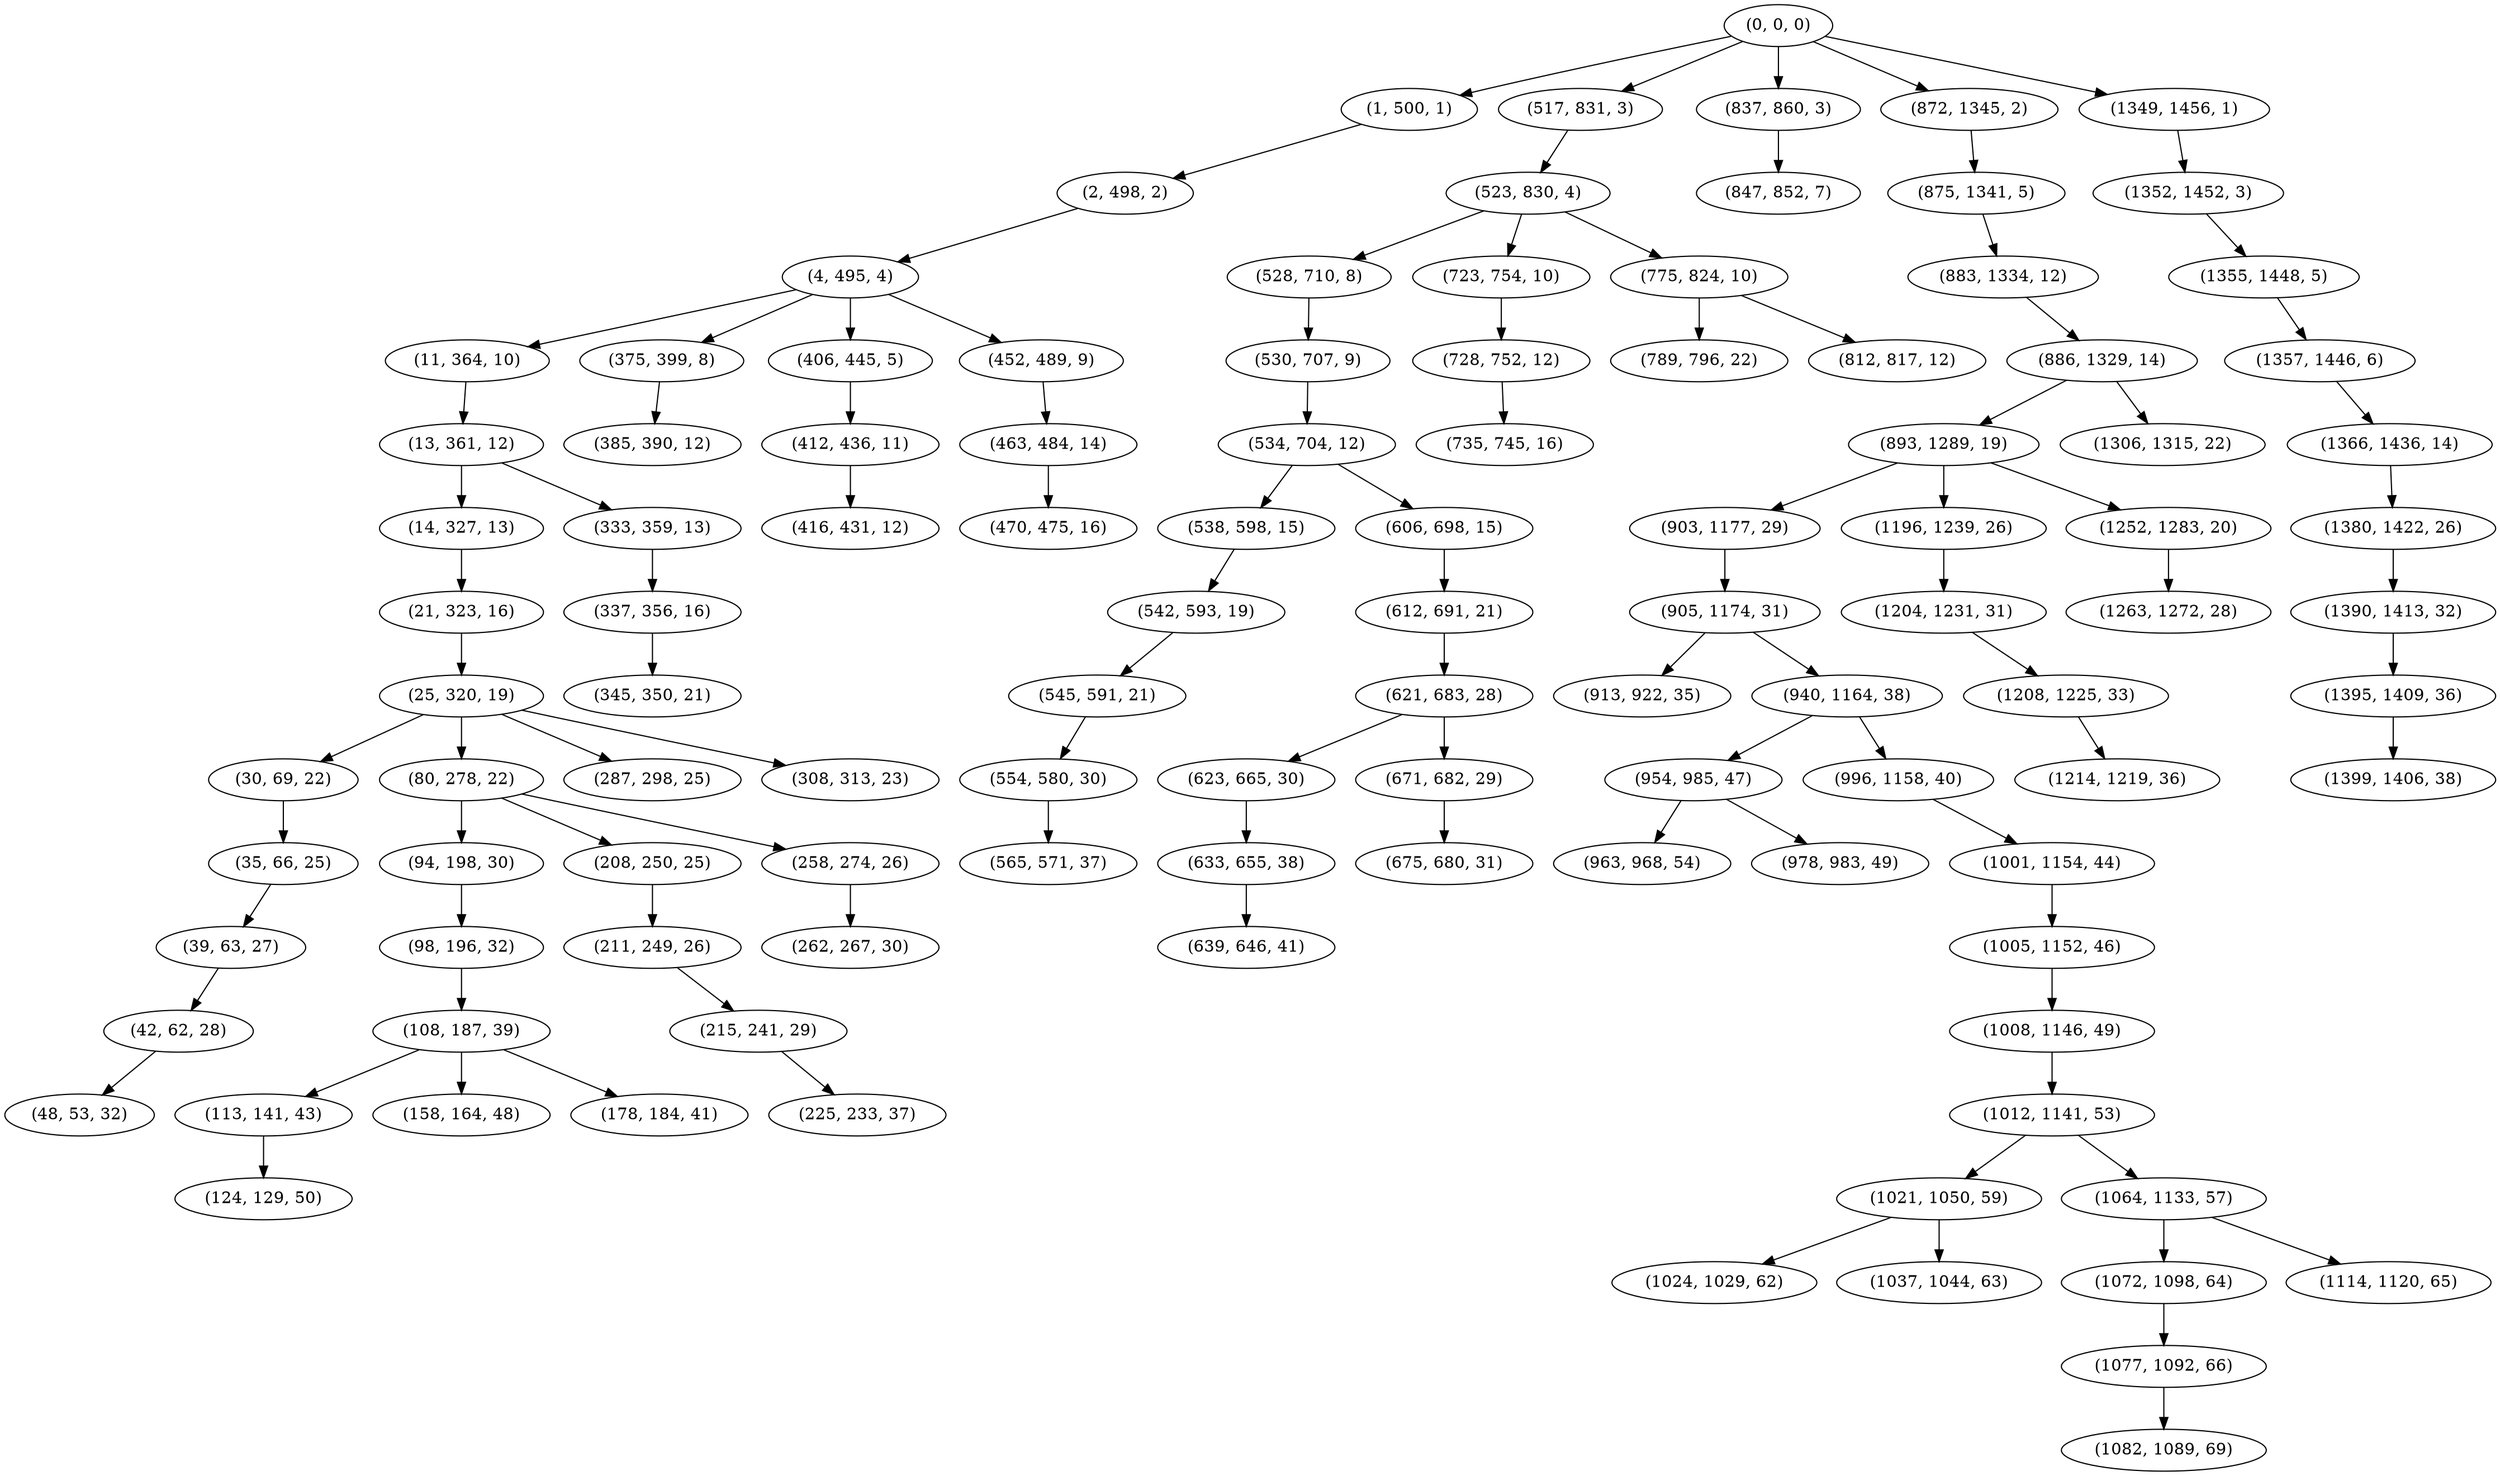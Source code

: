 digraph tree {
    "(0, 0, 0)";
    "(1, 500, 1)";
    "(2, 498, 2)";
    "(4, 495, 4)";
    "(11, 364, 10)";
    "(13, 361, 12)";
    "(14, 327, 13)";
    "(21, 323, 16)";
    "(25, 320, 19)";
    "(30, 69, 22)";
    "(35, 66, 25)";
    "(39, 63, 27)";
    "(42, 62, 28)";
    "(48, 53, 32)";
    "(80, 278, 22)";
    "(94, 198, 30)";
    "(98, 196, 32)";
    "(108, 187, 39)";
    "(113, 141, 43)";
    "(124, 129, 50)";
    "(158, 164, 48)";
    "(178, 184, 41)";
    "(208, 250, 25)";
    "(211, 249, 26)";
    "(215, 241, 29)";
    "(225, 233, 37)";
    "(258, 274, 26)";
    "(262, 267, 30)";
    "(287, 298, 25)";
    "(308, 313, 23)";
    "(333, 359, 13)";
    "(337, 356, 16)";
    "(345, 350, 21)";
    "(375, 399, 8)";
    "(385, 390, 12)";
    "(406, 445, 5)";
    "(412, 436, 11)";
    "(416, 431, 12)";
    "(452, 489, 9)";
    "(463, 484, 14)";
    "(470, 475, 16)";
    "(517, 831, 3)";
    "(523, 830, 4)";
    "(528, 710, 8)";
    "(530, 707, 9)";
    "(534, 704, 12)";
    "(538, 598, 15)";
    "(542, 593, 19)";
    "(545, 591, 21)";
    "(554, 580, 30)";
    "(565, 571, 37)";
    "(606, 698, 15)";
    "(612, 691, 21)";
    "(621, 683, 28)";
    "(623, 665, 30)";
    "(633, 655, 38)";
    "(639, 646, 41)";
    "(671, 682, 29)";
    "(675, 680, 31)";
    "(723, 754, 10)";
    "(728, 752, 12)";
    "(735, 745, 16)";
    "(775, 824, 10)";
    "(789, 796, 22)";
    "(812, 817, 12)";
    "(837, 860, 3)";
    "(847, 852, 7)";
    "(872, 1345, 2)";
    "(875, 1341, 5)";
    "(883, 1334, 12)";
    "(886, 1329, 14)";
    "(893, 1289, 19)";
    "(903, 1177, 29)";
    "(905, 1174, 31)";
    "(913, 922, 35)";
    "(940, 1164, 38)";
    "(954, 985, 47)";
    "(963, 968, 54)";
    "(978, 983, 49)";
    "(996, 1158, 40)";
    "(1001, 1154, 44)";
    "(1005, 1152, 46)";
    "(1008, 1146, 49)";
    "(1012, 1141, 53)";
    "(1021, 1050, 59)";
    "(1024, 1029, 62)";
    "(1037, 1044, 63)";
    "(1064, 1133, 57)";
    "(1072, 1098, 64)";
    "(1077, 1092, 66)";
    "(1082, 1089, 69)";
    "(1114, 1120, 65)";
    "(1196, 1239, 26)";
    "(1204, 1231, 31)";
    "(1208, 1225, 33)";
    "(1214, 1219, 36)";
    "(1252, 1283, 20)";
    "(1263, 1272, 28)";
    "(1306, 1315, 22)";
    "(1349, 1456, 1)";
    "(1352, 1452, 3)";
    "(1355, 1448, 5)";
    "(1357, 1446, 6)";
    "(1366, 1436, 14)";
    "(1380, 1422, 26)";
    "(1390, 1413, 32)";
    "(1395, 1409, 36)";
    "(1399, 1406, 38)";
    "(0, 0, 0)" -> "(1, 500, 1)";
    "(0, 0, 0)" -> "(517, 831, 3)";
    "(0, 0, 0)" -> "(837, 860, 3)";
    "(0, 0, 0)" -> "(872, 1345, 2)";
    "(0, 0, 0)" -> "(1349, 1456, 1)";
    "(1, 500, 1)" -> "(2, 498, 2)";
    "(2, 498, 2)" -> "(4, 495, 4)";
    "(4, 495, 4)" -> "(11, 364, 10)";
    "(4, 495, 4)" -> "(375, 399, 8)";
    "(4, 495, 4)" -> "(406, 445, 5)";
    "(4, 495, 4)" -> "(452, 489, 9)";
    "(11, 364, 10)" -> "(13, 361, 12)";
    "(13, 361, 12)" -> "(14, 327, 13)";
    "(13, 361, 12)" -> "(333, 359, 13)";
    "(14, 327, 13)" -> "(21, 323, 16)";
    "(21, 323, 16)" -> "(25, 320, 19)";
    "(25, 320, 19)" -> "(30, 69, 22)";
    "(25, 320, 19)" -> "(80, 278, 22)";
    "(25, 320, 19)" -> "(287, 298, 25)";
    "(25, 320, 19)" -> "(308, 313, 23)";
    "(30, 69, 22)" -> "(35, 66, 25)";
    "(35, 66, 25)" -> "(39, 63, 27)";
    "(39, 63, 27)" -> "(42, 62, 28)";
    "(42, 62, 28)" -> "(48, 53, 32)";
    "(80, 278, 22)" -> "(94, 198, 30)";
    "(80, 278, 22)" -> "(208, 250, 25)";
    "(80, 278, 22)" -> "(258, 274, 26)";
    "(94, 198, 30)" -> "(98, 196, 32)";
    "(98, 196, 32)" -> "(108, 187, 39)";
    "(108, 187, 39)" -> "(113, 141, 43)";
    "(108, 187, 39)" -> "(158, 164, 48)";
    "(108, 187, 39)" -> "(178, 184, 41)";
    "(113, 141, 43)" -> "(124, 129, 50)";
    "(208, 250, 25)" -> "(211, 249, 26)";
    "(211, 249, 26)" -> "(215, 241, 29)";
    "(215, 241, 29)" -> "(225, 233, 37)";
    "(258, 274, 26)" -> "(262, 267, 30)";
    "(333, 359, 13)" -> "(337, 356, 16)";
    "(337, 356, 16)" -> "(345, 350, 21)";
    "(375, 399, 8)" -> "(385, 390, 12)";
    "(406, 445, 5)" -> "(412, 436, 11)";
    "(412, 436, 11)" -> "(416, 431, 12)";
    "(452, 489, 9)" -> "(463, 484, 14)";
    "(463, 484, 14)" -> "(470, 475, 16)";
    "(517, 831, 3)" -> "(523, 830, 4)";
    "(523, 830, 4)" -> "(528, 710, 8)";
    "(523, 830, 4)" -> "(723, 754, 10)";
    "(523, 830, 4)" -> "(775, 824, 10)";
    "(528, 710, 8)" -> "(530, 707, 9)";
    "(530, 707, 9)" -> "(534, 704, 12)";
    "(534, 704, 12)" -> "(538, 598, 15)";
    "(534, 704, 12)" -> "(606, 698, 15)";
    "(538, 598, 15)" -> "(542, 593, 19)";
    "(542, 593, 19)" -> "(545, 591, 21)";
    "(545, 591, 21)" -> "(554, 580, 30)";
    "(554, 580, 30)" -> "(565, 571, 37)";
    "(606, 698, 15)" -> "(612, 691, 21)";
    "(612, 691, 21)" -> "(621, 683, 28)";
    "(621, 683, 28)" -> "(623, 665, 30)";
    "(621, 683, 28)" -> "(671, 682, 29)";
    "(623, 665, 30)" -> "(633, 655, 38)";
    "(633, 655, 38)" -> "(639, 646, 41)";
    "(671, 682, 29)" -> "(675, 680, 31)";
    "(723, 754, 10)" -> "(728, 752, 12)";
    "(728, 752, 12)" -> "(735, 745, 16)";
    "(775, 824, 10)" -> "(789, 796, 22)";
    "(775, 824, 10)" -> "(812, 817, 12)";
    "(837, 860, 3)" -> "(847, 852, 7)";
    "(872, 1345, 2)" -> "(875, 1341, 5)";
    "(875, 1341, 5)" -> "(883, 1334, 12)";
    "(883, 1334, 12)" -> "(886, 1329, 14)";
    "(886, 1329, 14)" -> "(893, 1289, 19)";
    "(886, 1329, 14)" -> "(1306, 1315, 22)";
    "(893, 1289, 19)" -> "(903, 1177, 29)";
    "(893, 1289, 19)" -> "(1196, 1239, 26)";
    "(893, 1289, 19)" -> "(1252, 1283, 20)";
    "(903, 1177, 29)" -> "(905, 1174, 31)";
    "(905, 1174, 31)" -> "(913, 922, 35)";
    "(905, 1174, 31)" -> "(940, 1164, 38)";
    "(940, 1164, 38)" -> "(954, 985, 47)";
    "(940, 1164, 38)" -> "(996, 1158, 40)";
    "(954, 985, 47)" -> "(963, 968, 54)";
    "(954, 985, 47)" -> "(978, 983, 49)";
    "(996, 1158, 40)" -> "(1001, 1154, 44)";
    "(1001, 1154, 44)" -> "(1005, 1152, 46)";
    "(1005, 1152, 46)" -> "(1008, 1146, 49)";
    "(1008, 1146, 49)" -> "(1012, 1141, 53)";
    "(1012, 1141, 53)" -> "(1021, 1050, 59)";
    "(1012, 1141, 53)" -> "(1064, 1133, 57)";
    "(1021, 1050, 59)" -> "(1024, 1029, 62)";
    "(1021, 1050, 59)" -> "(1037, 1044, 63)";
    "(1064, 1133, 57)" -> "(1072, 1098, 64)";
    "(1064, 1133, 57)" -> "(1114, 1120, 65)";
    "(1072, 1098, 64)" -> "(1077, 1092, 66)";
    "(1077, 1092, 66)" -> "(1082, 1089, 69)";
    "(1196, 1239, 26)" -> "(1204, 1231, 31)";
    "(1204, 1231, 31)" -> "(1208, 1225, 33)";
    "(1208, 1225, 33)" -> "(1214, 1219, 36)";
    "(1252, 1283, 20)" -> "(1263, 1272, 28)";
    "(1349, 1456, 1)" -> "(1352, 1452, 3)";
    "(1352, 1452, 3)" -> "(1355, 1448, 5)";
    "(1355, 1448, 5)" -> "(1357, 1446, 6)";
    "(1357, 1446, 6)" -> "(1366, 1436, 14)";
    "(1366, 1436, 14)" -> "(1380, 1422, 26)";
    "(1380, 1422, 26)" -> "(1390, 1413, 32)";
    "(1390, 1413, 32)" -> "(1395, 1409, 36)";
    "(1395, 1409, 36)" -> "(1399, 1406, 38)";
}
